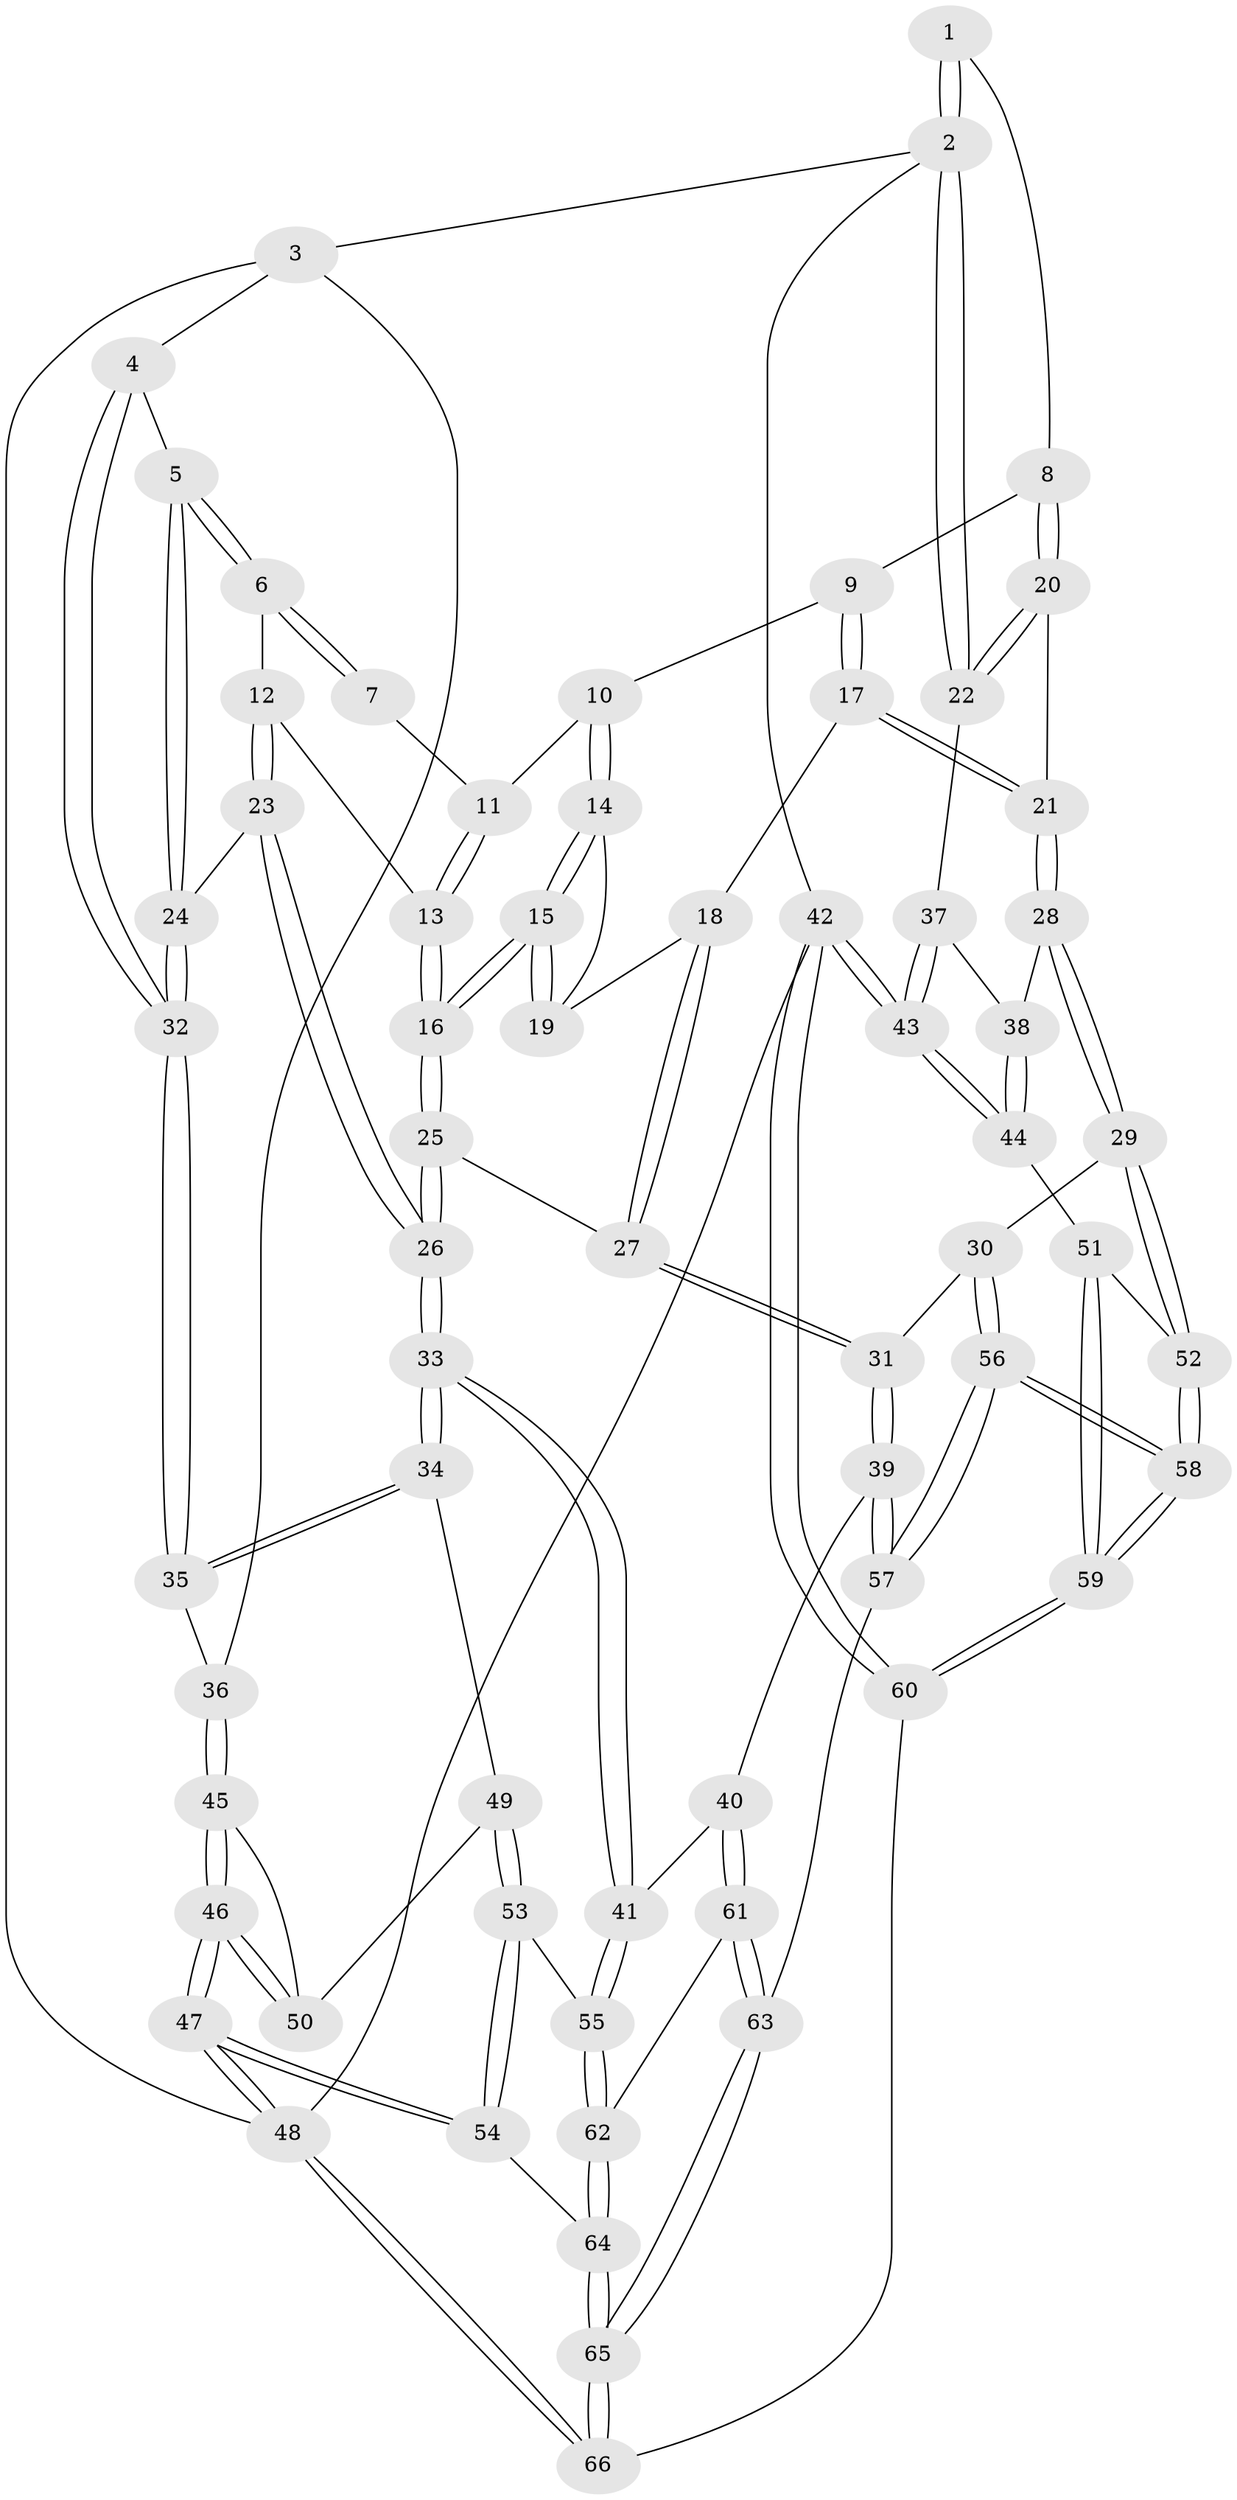 // Generated by graph-tools (version 1.1) at 2025/00/03/09/25 05:00:27]
// undirected, 66 vertices, 162 edges
graph export_dot {
graph [start="1"]
  node [color=gray90,style=filled];
  1 [pos="+0.6464141120804641+0"];
  2 [pos="+1+0"];
  3 [pos="+0+0"];
  4 [pos="+0+0"];
  5 [pos="+0+0"];
  6 [pos="+0.11195510657383362+0"];
  7 [pos="+0.6452984335724087+0"];
  8 [pos="+0.6956465846952395+0.10764456858106468"];
  9 [pos="+0.5904203032367705+0.1546319285171553"];
  10 [pos="+0.5113409213695752+0.13028167704558966"];
  11 [pos="+0.5013124405617324+0.11264422905411685"];
  12 [pos="+0.26199076121802206+0.05559088620011149"];
  13 [pos="+0.37800940882541434+0.12341058067449127"];
  14 [pos="+0.5113554918594015+0.13746015143111961"];
  15 [pos="+0.44292756919707565+0.2598627755313796"];
  16 [pos="+0.42920385021687923+0.26807573671937884"];
  17 [pos="+0.5815393621498937+0.24649934523440623"];
  18 [pos="+0.5762662401186041+0.24612592766592745"];
  19 [pos="+0.54253819582828+0.23189789312678932"];
  20 [pos="+0.7528897640341379+0.20617321752909623"];
  21 [pos="+0.6976675096895921+0.3071563168294144"];
  22 [pos="+1+0.13895199963122876"];
  23 [pos="+0.26078179985586164+0.15323014899202234"];
  24 [pos="+0.1997978980721159+0.32858537920774417"];
  25 [pos="+0.4089377198098392+0.32862955680694594"];
  26 [pos="+0.38431784974761657+0.3384530178204979"];
  27 [pos="+0.47715435730127115+0.36162238521916773"];
  28 [pos="+0.695011242045861+0.43267488063467446"];
  29 [pos="+0.6870838972864272+0.44223103747553"];
  30 [pos="+0.6374951334247225+0.47029367223075697"];
  31 [pos="+0.6159812628299091+0.4739088012538629"];
  32 [pos="+0.19304040534143144+0.36628048230865834"];
  33 [pos="+0.24449355852843854+0.4514774745462793"];
  34 [pos="+0.21100717660001755+0.43830903470011917"];
  35 [pos="+0.19513883573520407+0.420644851428222"];
  36 [pos="+0+0.31503393055530077"];
  37 [pos="+1+0.16950637409856248"];
  38 [pos="+0.8288295129472276+0.4316370098353362"];
  39 [pos="+0.49872759177587517+0.5709243099964133"];
  40 [pos="+0.364511010030782+0.6134061250965861"];
  41 [pos="+0.32623100031712204+0.5868279215783452"];
  42 [pos="+1+1"];
  43 [pos="+1+0.6245764001433954"];
  44 [pos="+0.9614241580594812+0.5637004502932227"];
  45 [pos="+0+0.39476656776061236"];
  46 [pos="+0+0.7746489989341581"];
  47 [pos="+0+1"];
  48 [pos="+0+1"];
  49 [pos="+0.12464579339833087+0.5239002207246822"];
  50 [pos="+0.08684140767578985+0.5406016934160834"];
  51 [pos="+0.8874919556350817+0.5935060654238921"];
  52 [pos="+0.7956365246972854+0.5979367854463702"];
  53 [pos="+0.09892968253581187+0.7403182867935673"];
  54 [pos="+0+0.8788871212385471"];
  55 [pos="+0.13550263910601287+0.7210921891949789"];
  56 [pos="+0.7006612344654669+0.7829869463911335"];
  57 [pos="+0.6262969743914754+0.7777908001336559"];
  58 [pos="+0.7706204314899051+0.8192323399428674"];
  59 [pos="+0.797744672080049+0.8461580282972185"];
  60 [pos="+1+1"];
  61 [pos="+0.37160944651235417+0.6722951656335101"];
  62 [pos="+0.3306585334214812+0.789472654869082"];
  63 [pos="+0.5400408451083304+0.8096577554874941"];
  64 [pos="+0.32220968091297636+0.8280840737131638"];
  65 [pos="+0.42396817489160576+1"];
  66 [pos="+0.42612317033391645+1"];
  1 -- 2;
  1 -- 2;
  1 -- 8;
  2 -- 3;
  2 -- 22;
  2 -- 22;
  2 -- 42;
  3 -- 4;
  3 -- 36;
  3 -- 48;
  4 -- 5;
  4 -- 32;
  4 -- 32;
  5 -- 6;
  5 -- 6;
  5 -- 24;
  5 -- 24;
  6 -- 7;
  6 -- 7;
  6 -- 12;
  7 -- 11;
  8 -- 9;
  8 -- 20;
  8 -- 20;
  9 -- 10;
  9 -- 17;
  9 -- 17;
  10 -- 11;
  10 -- 14;
  10 -- 14;
  11 -- 13;
  11 -- 13;
  12 -- 13;
  12 -- 23;
  12 -- 23;
  13 -- 16;
  13 -- 16;
  14 -- 15;
  14 -- 15;
  14 -- 19;
  15 -- 16;
  15 -- 16;
  15 -- 19;
  15 -- 19;
  16 -- 25;
  16 -- 25;
  17 -- 18;
  17 -- 21;
  17 -- 21;
  18 -- 19;
  18 -- 27;
  18 -- 27;
  20 -- 21;
  20 -- 22;
  20 -- 22;
  21 -- 28;
  21 -- 28;
  22 -- 37;
  23 -- 24;
  23 -- 26;
  23 -- 26;
  24 -- 32;
  24 -- 32;
  25 -- 26;
  25 -- 26;
  25 -- 27;
  26 -- 33;
  26 -- 33;
  27 -- 31;
  27 -- 31;
  28 -- 29;
  28 -- 29;
  28 -- 38;
  29 -- 30;
  29 -- 52;
  29 -- 52;
  30 -- 31;
  30 -- 56;
  30 -- 56;
  31 -- 39;
  31 -- 39;
  32 -- 35;
  32 -- 35;
  33 -- 34;
  33 -- 34;
  33 -- 41;
  33 -- 41;
  34 -- 35;
  34 -- 35;
  34 -- 49;
  35 -- 36;
  36 -- 45;
  36 -- 45;
  37 -- 38;
  37 -- 43;
  37 -- 43;
  38 -- 44;
  38 -- 44;
  39 -- 40;
  39 -- 57;
  39 -- 57;
  40 -- 41;
  40 -- 61;
  40 -- 61;
  41 -- 55;
  41 -- 55;
  42 -- 43;
  42 -- 43;
  42 -- 60;
  42 -- 60;
  42 -- 48;
  43 -- 44;
  43 -- 44;
  44 -- 51;
  45 -- 46;
  45 -- 46;
  45 -- 50;
  46 -- 47;
  46 -- 47;
  46 -- 50;
  46 -- 50;
  47 -- 48;
  47 -- 48;
  47 -- 54;
  47 -- 54;
  48 -- 66;
  48 -- 66;
  49 -- 50;
  49 -- 53;
  49 -- 53;
  51 -- 52;
  51 -- 59;
  51 -- 59;
  52 -- 58;
  52 -- 58;
  53 -- 54;
  53 -- 54;
  53 -- 55;
  54 -- 64;
  55 -- 62;
  55 -- 62;
  56 -- 57;
  56 -- 57;
  56 -- 58;
  56 -- 58;
  57 -- 63;
  58 -- 59;
  58 -- 59;
  59 -- 60;
  59 -- 60;
  60 -- 66;
  61 -- 62;
  61 -- 63;
  61 -- 63;
  62 -- 64;
  62 -- 64;
  63 -- 65;
  63 -- 65;
  64 -- 65;
  64 -- 65;
  65 -- 66;
  65 -- 66;
}
